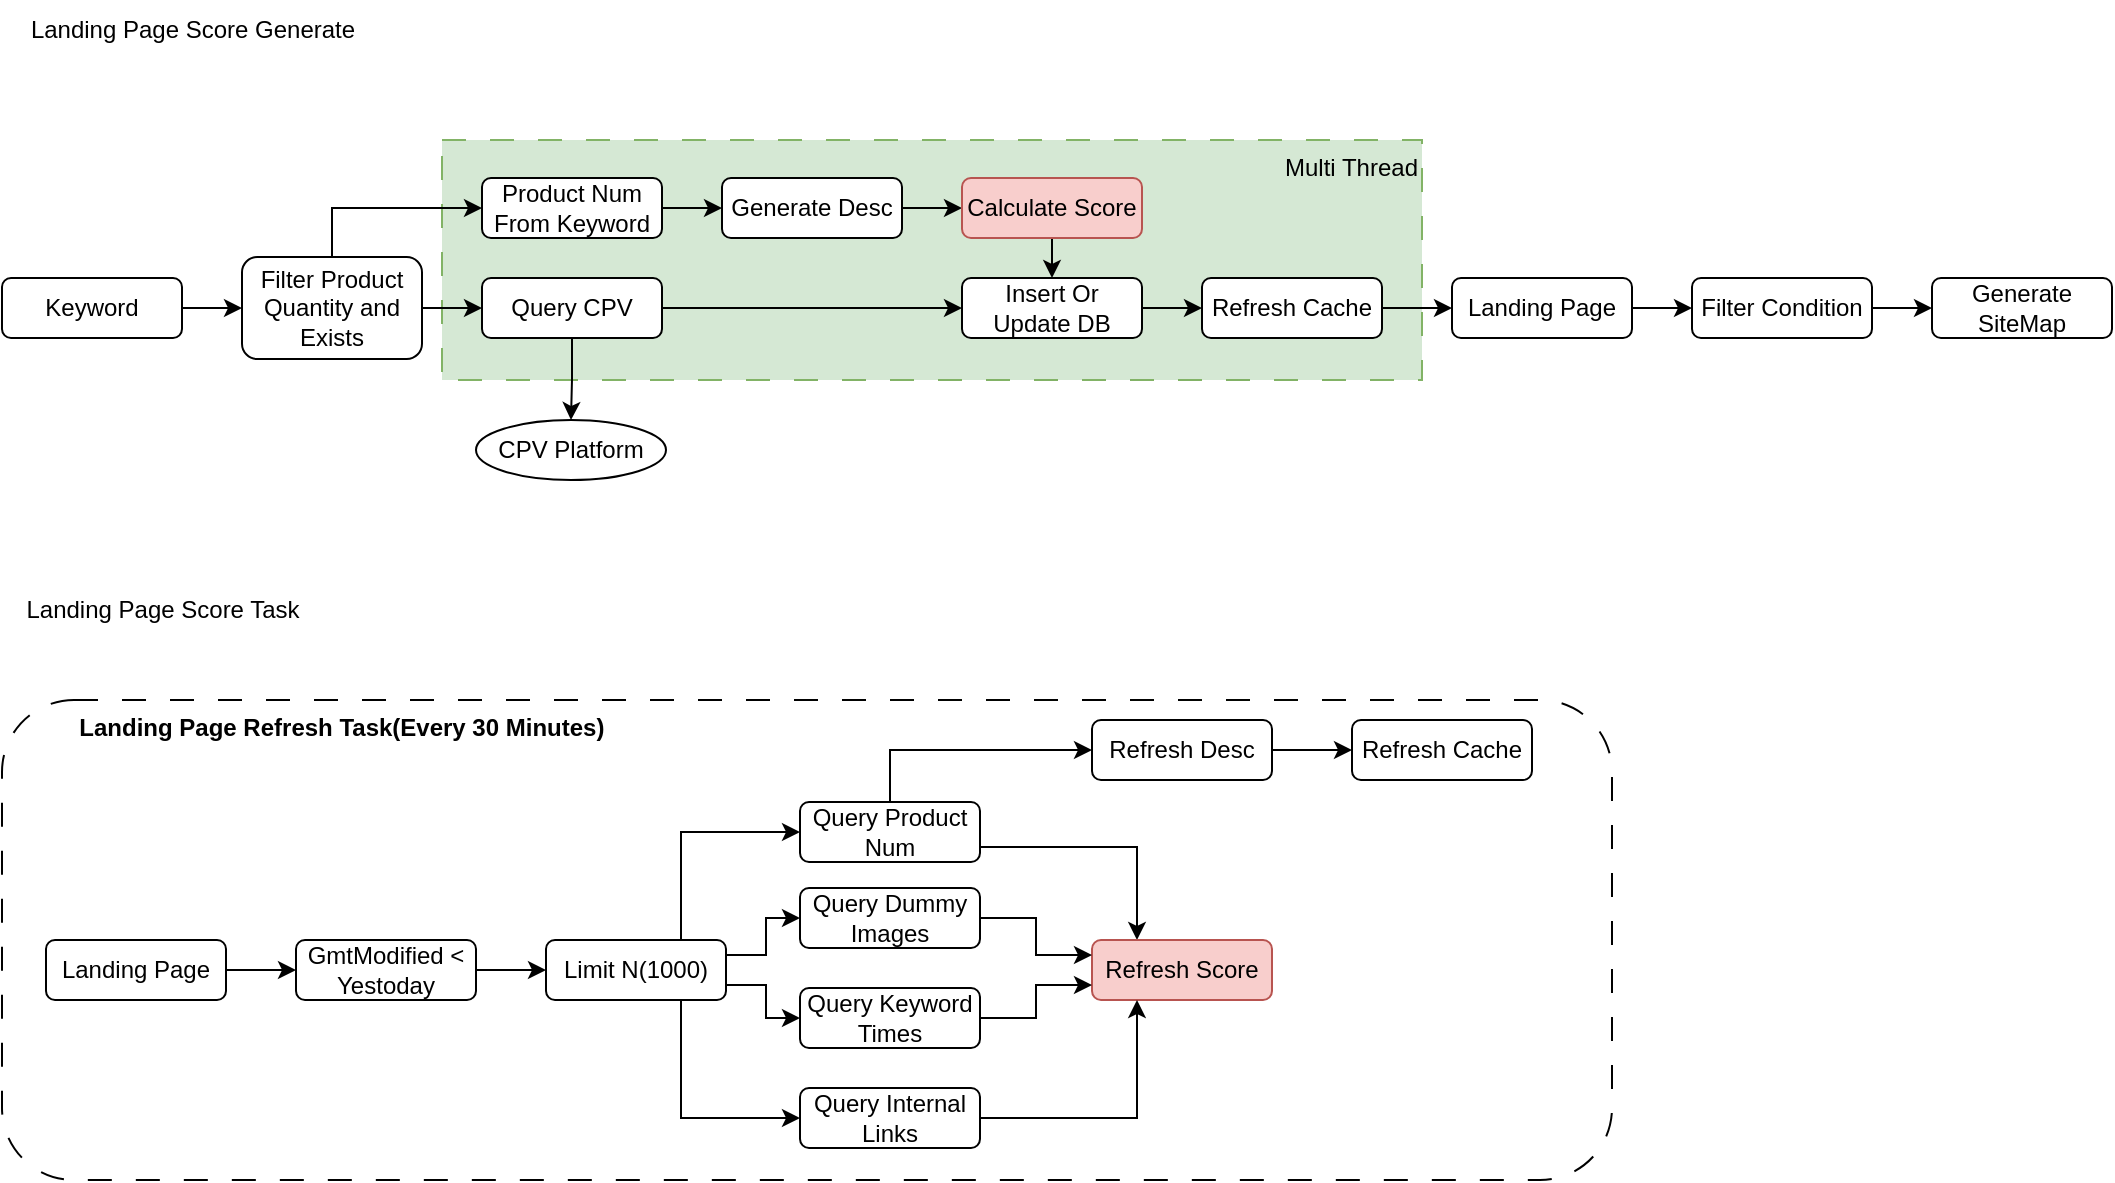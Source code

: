 <mxfile version="24.5.5" type="github">
  <diagram name="第 1 页" id="OEkk2NK1DtaFm7Vaiwa0">
    <mxGraphModel dx="1434" dy="673" grid="1" gridSize="10" guides="1" tooltips="1" connect="1" arrows="1" fold="1" page="1" pageScale="1" pageWidth="827" pageHeight="1169" math="0" shadow="0">
      <root>
        <mxCell id="0" />
        <mxCell id="1" parent="0" />
        <mxCell id="u9_4qz7kyJqmKmEAL3j5-2" value="Landing Page Score Task" style="text;html=1;align=center;verticalAlign=middle;resizable=0;points=[];autosize=1;strokeColor=none;fillColor=none;" vertex="1" parent="1">
          <mxGeometry x="80" y="330" width="160" height="30" as="geometry" />
        </mxCell>
        <mxCell id="u9_4qz7kyJqmKmEAL3j5-3" value="Landing Page Score Generate" style="text;html=1;align=center;verticalAlign=middle;resizable=0;points=[];autosize=1;strokeColor=none;fillColor=none;" vertex="1" parent="1">
          <mxGeometry x="80" y="40" width="190" height="30" as="geometry" />
        </mxCell>
        <mxCell id="u9_4qz7kyJqmKmEAL3j5-4" value="Multi Thread" style="rounded=0;whiteSpace=wrap;html=1;align=right;verticalAlign=top;fillColor=#d5e8d4;strokeColor=#82b366;dashed=1;dashPattern=12 12;" vertex="1" parent="1">
          <mxGeometry x="300" y="110" width="490" height="120" as="geometry" />
        </mxCell>
        <mxCell id="u9_4qz7kyJqmKmEAL3j5-5" style="edgeStyle=orthogonalEdgeStyle;rounded=0;orthogonalLoop=1;jettySize=auto;html=1;exitX=1;exitY=0.5;exitDx=0;exitDy=0;entryX=0;entryY=0.5;entryDx=0;entryDy=0;" edge="1" parent="1" source="u9_4qz7kyJqmKmEAL3j5-6" target="u9_4qz7kyJqmKmEAL3j5-9">
          <mxGeometry relative="1" as="geometry" />
        </mxCell>
        <mxCell id="u9_4qz7kyJqmKmEAL3j5-6" value="Keyword" style="rounded=1;whiteSpace=wrap;html=1;" vertex="1" parent="1">
          <mxGeometry x="80" y="179" width="90" height="30" as="geometry" />
        </mxCell>
        <mxCell id="u9_4qz7kyJqmKmEAL3j5-7" style="edgeStyle=orthogonalEdgeStyle;rounded=0;orthogonalLoop=1;jettySize=auto;html=1;exitX=1;exitY=0.5;exitDx=0;exitDy=0;entryX=0;entryY=0.5;entryDx=0;entryDy=0;" edge="1" parent="1" source="u9_4qz7kyJqmKmEAL3j5-9" target="u9_4qz7kyJqmKmEAL3j5-12">
          <mxGeometry relative="1" as="geometry" />
        </mxCell>
        <mxCell id="u9_4qz7kyJqmKmEAL3j5-8" style="edgeStyle=orthogonalEdgeStyle;rounded=0;orthogonalLoop=1;jettySize=auto;html=1;exitX=0.5;exitY=0;exitDx=0;exitDy=0;entryX=0;entryY=0.5;entryDx=0;entryDy=0;" edge="1" parent="1" source="u9_4qz7kyJqmKmEAL3j5-9" target="u9_4qz7kyJqmKmEAL3j5-18">
          <mxGeometry relative="1" as="geometry" />
        </mxCell>
        <mxCell id="u9_4qz7kyJqmKmEAL3j5-9" value="Filter Product Quantity and Exists" style="rounded=1;whiteSpace=wrap;html=1;" vertex="1" parent="1">
          <mxGeometry x="200" y="168.5" width="90" height="51" as="geometry" />
        </mxCell>
        <mxCell id="u9_4qz7kyJqmKmEAL3j5-10" style="edgeStyle=orthogonalEdgeStyle;rounded=0;orthogonalLoop=1;jettySize=auto;html=1;exitX=1;exitY=0.5;exitDx=0;exitDy=0;entryX=0;entryY=0.5;entryDx=0;entryDy=0;" edge="1" parent="1" source="u9_4qz7kyJqmKmEAL3j5-12" target="u9_4qz7kyJqmKmEAL3j5-16">
          <mxGeometry relative="1" as="geometry" />
        </mxCell>
        <mxCell id="u9_4qz7kyJqmKmEAL3j5-11" style="edgeStyle=orthogonalEdgeStyle;rounded=0;orthogonalLoop=1;jettySize=auto;html=1;exitX=0.5;exitY=1;exitDx=0;exitDy=0;entryX=0.5;entryY=0;entryDx=0;entryDy=0;" edge="1" parent="1" source="u9_4qz7kyJqmKmEAL3j5-12" target="u9_4qz7kyJqmKmEAL3j5-19">
          <mxGeometry relative="1" as="geometry" />
        </mxCell>
        <mxCell id="u9_4qz7kyJqmKmEAL3j5-12" value="Query CPV" style="rounded=1;whiteSpace=wrap;html=1;" vertex="1" parent="1">
          <mxGeometry x="320" y="179" width="90" height="30" as="geometry" />
        </mxCell>
        <mxCell id="u9_4qz7kyJqmKmEAL3j5-13" style="edgeStyle=orthogonalEdgeStyle;rounded=0;orthogonalLoop=1;jettySize=auto;html=1;exitX=1;exitY=0.5;exitDx=0;exitDy=0;entryX=0;entryY=0.5;entryDx=0;entryDy=0;" edge="1" parent="1" source="u9_4qz7kyJqmKmEAL3j5-14" target="u9_4qz7kyJqmKmEAL3j5-56">
          <mxGeometry relative="1" as="geometry" />
        </mxCell>
        <mxCell id="u9_4qz7kyJqmKmEAL3j5-14" value="Generate Desc" style="rounded=1;whiteSpace=wrap;html=1;" vertex="1" parent="1">
          <mxGeometry x="440" y="129" width="90" height="30" as="geometry" />
        </mxCell>
        <mxCell id="u9_4qz7kyJqmKmEAL3j5-15" style="edgeStyle=orthogonalEdgeStyle;rounded=0;orthogonalLoop=1;jettySize=auto;html=1;exitX=1;exitY=0.5;exitDx=0;exitDy=0;" edge="1" parent="1" source="u9_4qz7kyJqmKmEAL3j5-16" target="u9_4qz7kyJqmKmEAL3j5-42">
          <mxGeometry relative="1" as="geometry" />
        </mxCell>
        <mxCell id="u9_4qz7kyJqmKmEAL3j5-16" value="Insert Or Update DB" style="rounded=1;whiteSpace=wrap;html=1;" vertex="1" parent="1">
          <mxGeometry x="560" y="179" width="90" height="30" as="geometry" />
        </mxCell>
        <mxCell id="u9_4qz7kyJqmKmEAL3j5-17" style="edgeStyle=orthogonalEdgeStyle;rounded=0;orthogonalLoop=1;jettySize=auto;html=1;exitX=1;exitY=0.5;exitDx=0;exitDy=0;entryX=0;entryY=0.5;entryDx=0;entryDy=0;" edge="1" parent="1" source="u9_4qz7kyJqmKmEAL3j5-18" target="u9_4qz7kyJqmKmEAL3j5-14">
          <mxGeometry relative="1" as="geometry" />
        </mxCell>
        <mxCell id="u9_4qz7kyJqmKmEAL3j5-18" value="&lt;div&gt;Product Num From Keyword&lt;/div&gt;" style="rounded=1;whiteSpace=wrap;html=1;" vertex="1" parent="1">
          <mxGeometry x="320" y="129" width="90" height="30" as="geometry" />
        </mxCell>
        <mxCell id="u9_4qz7kyJqmKmEAL3j5-19" value="CPV Platform" style="ellipse;whiteSpace=wrap;html=1;" vertex="1" parent="1">
          <mxGeometry x="317" y="250" width="95" height="30" as="geometry" />
        </mxCell>
        <mxCell id="u9_4qz7kyJqmKmEAL3j5-25" value="&lt;b&gt;&amp;nbsp; &amp;nbsp; &amp;nbsp; &amp;nbsp; &amp;nbsp; &amp;nbsp;Landing Page&amp;nbsp;Refresh Task(Every 30 Minutes)&lt;/b&gt;" style="rounded=1;whiteSpace=wrap;html=1;align=left;verticalAlign=top;dashed=1;dashPattern=12 12;" vertex="1" parent="1">
          <mxGeometry x="80" y="390" width="805" height="240" as="geometry" />
        </mxCell>
        <mxCell id="u9_4qz7kyJqmKmEAL3j5-26" style="edgeStyle=orthogonalEdgeStyle;rounded=0;orthogonalLoop=1;jettySize=auto;html=1;exitX=1;exitY=0.5;exitDx=0;exitDy=0;entryX=0;entryY=0.5;entryDx=0;entryDy=0;" edge="1" parent="1" source="u9_4qz7kyJqmKmEAL3j5-27" target="u9_4qz7kyJqmKmEAL3j5-29">
          <mxGeometry relative="1" as="geometry" />
        </mxCell>
        <mxCell id="u9_4qz7kyJqmKmEAL3j5-27" value="Landing Page" style="rounded=1;whiteSpace=wrap;html=1;" vertex="1" parent="1">
          <mxGeometry x="102" y="510" width="90" height="30" as="geometry" />
        </mxCell>
        <mxCell id="u9_4qz7kyJqmKmEAL3j5-28" style="edgeStyle=orthogonalEdgeStyle;rounded=0;orthogonalLoop=1;jettySize=auto;html=1;exitX=1;exitY=0.5;exitDx=0;exitDy=0;entryX=0;entryY=0.5;entryDx=0;entryDy=0;" edge="1" parent="1" source="u9_4qz7kyJqmKmEAL3j5-29" target="u9_4qz7kyJqmKmEAL3j5-34">
          <mxGeometry relative="1" as="geometry" />
        </mxCell>
        <mxCell id="u9_4qz7kyJqmKmEAL3j5-29" value="GmtModified &amp;lt; Yestoday" style="rounded=1;whiteSpace=wrap;html=1;" vertex="1" parent="1">
          <mxGeometry x="227" y="510" width="90" height="30" as="geometry" />
        </mxCell>
        <mxCell id="u9_4qz7kyJqmKmEAL3j5-30" style="edgeStyle=orthogonalEdgeStyle;rounded=0;orthogonalLoop=1;jettySize=auto;html=1;exitX=0.75;exitY=0;exitDx=0;exitDy=0;entryX=0;entryY=0.5;entryDx=0;entryDy=0;" edge="1" parent="1" source="u9_4qz7kyJqmKmEAL3j5-34" target="u9_4qz7kyJqmKmEAL3j5-37">
          <mxGeometry relative="1" as="geometry" />
        </mxCell>
        <mxCell id="u9_4qz7kyJqmKmEAL3j5-31" style="edgeStyle=orthogonalEdgeStyle;rounded=0;orthogonalLoop=1;jettySize=auto;html=1;exitX=1;exitY=0.25;exitDx=0;exitDy=0;entryX=0;entryY=0.5;entryDx=0;entryDy=0;" edge="1" parent="1" source="u9_4qz7kyJqmKmEAL3j5-34" target="u9_4qz7kyJqmKmEAL3j5-44">
          <mxGeometry relative="1" as="geometry" />
        </mxCell>
        <mxCell id="u9_4qz7kyJqmKmEAL3j5-32" style="edgeStyle=orthogonalEdgeStyle;rounded=0;orthogonalLoop=1;jettySize=auto;html=1;exitX=1;exitY=0.75;exitDx=0;exitDy=0;entryX=0;entryY=0.5;entryDx=0;entryDy=0;" edge="1" parent="1" source="u9_4qz7kyJqmKmEAL3j5-34" target="u9_4qz7kyJqmKmEAL3j5-46">
          <mxGeometry relative="1" as="geometry" />
        </mxCell>
        <mxCell id="u9_4qz7kyJqmKmEAL3j5-33" style="edgeStyle=orthogonalEdgeStyle;rounded=0;orthogonalLoop=1;jettySize=auto;html=1;exitX=0.75;exitY=1;exitDx=0;exitDy=0;entryX=0;entryY=0.5;entryDx=0;entryDy=0;" edge="1" parent="1" source="u9_4qz7kyJqmKmEAL3j5-34" target="u9_4qz7kyJqmKmEAL3j5-48">
          <mxGeometry relative="1" as="geometry" />
        </mxCell>
        <mxCell id="u9_4qz7kyJqmKmEAL3j5-34" value="Limit N(1000)" style="rounded=1;whiteSpace=wrap;html=1;" vertex="1" parent="1">
          <mxGeometry x="352" y="510" width="90" height="30" as="geometry" />
        </mxCell>
        <mxCell id="u9_4qz7kyJqmKmEAL3j5-35" style="edgeStyle=orthogonalEdgeStyle;rounded=0;orthogonalLoop=1;jettySize=auto;html=1;exitX=1;exitY=0.75;exitDx=0;exitDy=0;entryX=0.25;entryY=0;entryDx=0;entryDy=0;" edge="1" parent="1" source="u9_4qz7kyJqmKmEAL3j5-37" target="u9_4qz7kyJqmKmEAL3j5-40">
          <mxGeometry relative="1" as="geometry" />
        </mxCell>
        <mxCell id="u9_4qz7kyJqmKmEAL3j5-36" style="edgeStyle=orthogonalEdgeStyle;rounded=0;orthogonalLoop=1;jettySize=auto;html=1;exitX=0.5;exitY=0;exitDx=0;exitDy=0;entryX=0;entryY=0.5;entryDx=0;entryDy=0;" edge="1" parent="1" source="u9_4qz7kyJqmKmEAL3j5-37" target="u9_4qz7kyJqmKmEAL3j5-39">
          <mxGeometry relative="1" as="geometry" />
        </mxCell>
        <mxCell id="u9_4qz7kyJqmKmEAL3j5-37" value="Query Product Num" style="rounded=1;whiteSpace=wrap;html=1;" vertex="1" parent="1">
          <mxGeometry x="479" y="441" width="90" height="30" as="geometry" />
        </mxCell>
        <mxCell id="u9_4qz7kyJqmKmEAL3j5-38" style="edgeStyle=orthogonalEdgeStyle;rounded=0;orthogonalLoop=1;jettySize=auto;html=1;exitX=1;exitY=0.5;exitDx=0;exitDy=0;entryX=0;entryY=0.5;entryDx=0;entryDy=0;" edge="1" parent="1" source="u9_4qz7kyJqmKmEAL3j5-39" target="u9_4qz7kyJqmKmEAL3j5-49">
          <mxGeometry relative="1" as="geometry" />
        </mxCell>
        <mxCell id="u9_4qz7kyJqmKmEAL3j5-39" value="Refresh Desc" style="rounded=1;whiteSpace=wrap;html=1;" vertex="1" parent="1">
          <mxGeometry x="625" y="400" width="90" height="30" as="geometry" />
        </mxCell>
        <mxCell id="u9_4qz7kyJqmKmEAL3j5-40" value="Refresh Score" style="rounded=1;whiteSpace=wrap;html=1;fillColor=#f8cecc;strokeColor=#b85450;" vertex="1" parent="1">
          <mxGeometry x="625" y="510" width="90" height="30" as="geometry" />
        </mxCell>
        <mxCell id="u9_4qz7kyJqmKmEAL3j5-41" style="edgeStyle=orthogonalEdgeStyle;rounded=0;orthogonalLoop=1;jettySize=auto;html=1;exitX=1;exitY=0.5;exitDx=0;exitDy=0;entryX=0;entryY=0.5;entryDx=0;entryDy=0;" edge="1" parent="1" source="u9_4qz7kyJqmKmEAL3j5-42" target="u9_4qz7kyJqmKmEAL3j5-51">
          <mxGeometry relative="1" as="geometry" />
        </mxCell>
        <mxCell id="u9_4qz7kyJqmKmEAL3j5-42" value="Refresh Cache" style="rounded=1;whiteSpace=wrap;html=1;" vertex="1" parent="1">
          <mxGeometry x="680" y="179" width="90" height="30" as="geometry" />
        </mxCell>
        <mxCell id="u9_4qz7kyJqmKmEAL3j5-43" style="edgeStyle=orthogonalEdgeStyle;rounded=0;orthogonalLoop=1;jettySize=auto;html=1;exitX=1;exitY=0.5;exitDx=0;exitDy=0;entryX=0;entryY=0.25;entryDx=0;entryDy=0;" edge="1" parent="1" source="u9_4qz7kyJqmKmEAL3j5-44" target="u9_4qz7kyJqmKmEAL3j5-40">
          <mxGeometry relative="1" as="geometry" />
        </mxCell>
        <mxCell id="u9_4qz7kyJqmKmEAL3j5-44" value="Query Dummy Images" style="rounded=1;whiteSpace=wrap;html=1;" vertex="1" parent="1">
          <mxGeometry x="479" y="484" width="90" height="30" as="geometry" />
        </mxCell>
        <mxCell id="u9_4qz7kyJqmKmEAL3j5-45" style="edgeStyle=orthogonalEdgeStyle;rounded=0;orthogonalLoop=1;jettySize=auto;html=1;exitX=1;exitY=0.5;exitDx=0;exitDy=0;entryX=0;entryY=0.75;entryDx=0;entryDy=0;" edge="1" parent="1" source="u9_4qz7kyJqmKmEAL3j5-46" target="u9_4qz7kyJqmKmEAL3j5-40">
          <mxGeometry relative="1" as="geometry" />
        </mxCell>
        <mxCell id="u9_4qz7kyJqmKmEAL3j5-46" value="Query Keyword Times" style="rounded=1;whiteSpace=wrap;html=1;" vertex="1" parent="1">
          <mxGeometry x="479" y="534" width="90" height="30" as="geometry" />
        </mxCell>
        <mxCell id="u9_4qz7kyJqmKmEAL3j5-47" style="edgeStyle=orthogonalEdgeStyle;rounded=0;orthogonalLoop=1;jettySize=auto;html=1;exitX=1;exitY=0.5;exitDx=0;exitDy=0;entryX=0.25;entryY=1;entryDx=0;entryDy=0;" edge="1" parent="1" source="u9_4qz7kyJqmKmEAL3j5-48" target="u9_4qz7kyJqmKmEAL3j5-40">
          <mxGeometry relative="1" as="geometry" />
        </mxCell>
        <mxCell id="u9_4qz7kyJqmKmEAL3j5-48" value="Query Internal Links" style="rounded=1;whiteSpace=wrap;html=1;" vertex="1" parent="1">
          <mxGeometry x="479" y="584" width="90" height="30" as="geometry" />
        </mxCell>
        <mxCell id="u9_4qz7kyJqmKmEAL3j5-49" value="Refresh Cache" style="rounded=1;whiteSpace=wrap;html=1;" vertex="1" parent="1">
          <mxGeometry x="755" y="400" width="90" height="30" as="geometry" />
        </mxCell>
        <mxCell id="u9_4qz7kyJqmKmEAL3j5-50" style="edgeStyle=orthogonalEdgeStyle;rounded=0;orthogonalLoop=1;jettySize=auto;html=1;exitX=1;exitY=0.5;exitDx=0;exitDy=0;entryX=0;entryY=0.5;entryDx=0;entryDy=0;shadow=0;" edge="1" parent="1" source="u9_4qz7kyJqmKmEAL3j5-51" target="u9_4qz7kyJqmKmEAL3j5-53">
          <mxGeometry relative="1" as="geometry" />
        </mxCell>
        <mxCell id="u9_4qz7kyJqmKmEAL3j5-51" value="Landing Page" style="rounded=1;whiteSpace=wrap;html=1;shadow=0;" vertex="1" parent="1">
          <mxGeometry x="805" y="179" width="90" height="30" as="geometry" />
        </mxCell>
        <mxCell id="u9_4qz7kyJqmKmEAL3j5-52" style="edgeStyle=orthogonalEdgeStyle;rounded=0;orthogonalLoop=1;jettySize=auto;html=1;exitX=1;exitY=0.5;exitDx=0;exitDy=0;entryX=0;entryY=0.5;entryDx=0;entryDy=0;shadow=0;" edge="1" parent="1" source="u9_4qz7kyJqmKmEAL3j5-53">
          <mxGeometry relative="1" as="geometry">
            <mxPoint x="1045" y="194" as="targetPoint" />
          </mxGeometry>
        </mxCell>
        <mxCell id="u9_4qz7kyJqmKmEAL3j5-53" value="Filter Condition" style="rounded=1;whiteSpace=wrap;html=1;shadow=0;" vertex="1" parent="1">
          <mxGeometry x="925" y="179" width="90" height="30" as="geometry" />
        </mxCell>
        <mxCell id="u9_4qz7kyJqmKmEAL3j5-54" value="Generate SiteMap" style="rounded=1;whiteSpace=wrap;html=1;shadow=0;" vertex="1" parent="1">
          <mxGeometry x="1045" y="179" width="90" height="30" as="geometry" />
        </mxCell>
        <mxCell id="u9_4qz7kyJqmKmEAL3j5-55" style="edgeStyle=orthogonalEdgeStyle;rounded=0;orthogonalLoop=1;jettySize=auto;html=1;exitX=0.5;exitY=1;exitDx=0;exitDy=0;entryX=0.5;entryY=0;entryDx=0;entryDy=0;" edge="1" parent="1" source="u9_4qz7kyJqmKmEAL3j5-56" target="u9_4qz7kyJqmKmEAL3j5-16">
          <mxGeometry relative="1" as="geometry" />
        </mxCell>
        <mxCell id="u9_4qz7kyJqmKmEAL3j5-56" value="Calculate Score" style="rounded=1;whiteSpace=wrap;html=1;fillColor=#f8cecc;strokeColor=#b85450;" vertex="1" parent="1">
          <mxGeometry x="560" y="129" width="90" height="30" as="geometry" />
        </mxCell>
      </root>
    </mxGraphModel>
  </diagram>
</mxfile>

